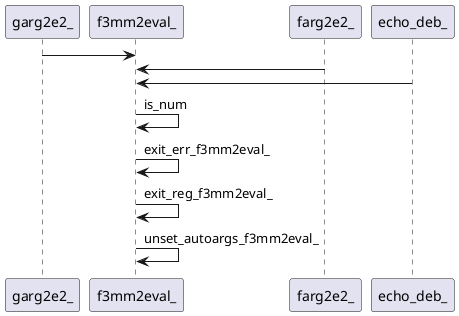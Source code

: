 @startuml rete
garg2e2_ -> f3mm2eval_ 
farg2e2_ -> f3mm2eval_
echo_deb_ -> f3mm2eval_
f3mm2eval_ -> f3mm2eval_:is_num
f3mm2eval_ -> f3mm2eval_:exit_err_f3mm2eval_
f3mm2eval_ -> f3mm2eval_:exit_reg_f3mm2eval_
f3mm2eval_ -> f3mm2eval_:unset_autoargs_f3mm2eval_
' {wrap_fn}
' fnn o-> f3mm2eval_
' {body_fn}
@enduml